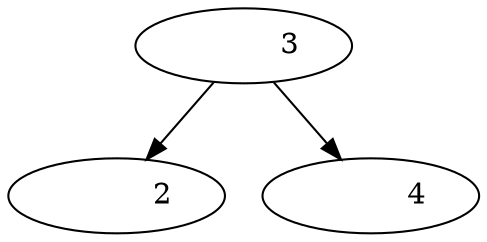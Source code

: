  digraph G {
 "Nodod70b30b2-49da-46ae-6c13-8dfd7ddff01f"[label= "           3 "]
 "Nodod70b30b2-49da-46ae-6c13-8dfd7ddff01f"->"Nodobd085082-8ba1-4922-53e8-e22efe9e0eaf"
 "Nodod70b30b2-49da-46ae-6c13-8dfd7ddff01f"->"Nodoe480fba1-b9a1-42c0-5027-5e5e75fd90e3"
 "Nodobd085082-8ba1-4922-53e8-e22efe9e0eaf"[label= "           2 "]
 "Nodoe480fba1-b9a1-42c0-5027-5e5e75fd90e3"[label= "           4 "]
 }
